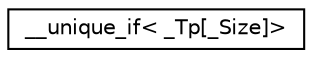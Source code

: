 digraph "Graphical Class Hierarchy"
{
  edge [fontname="Helvetica",fontsize="10",labelfontname="Helvetica",labelfontsize="10"];
  node [fontname="Helvetica",fontsize="10",shape=record];
  rankdir="LR";
  Node1 [label="__unique_if\< _Tp[_Size]\>",height=0.2,width=0.4,color="black", fillcolor="white", style="filled",URL="$struct____unique__if_3_01___tp[___size]_4.xhtml"];
}
